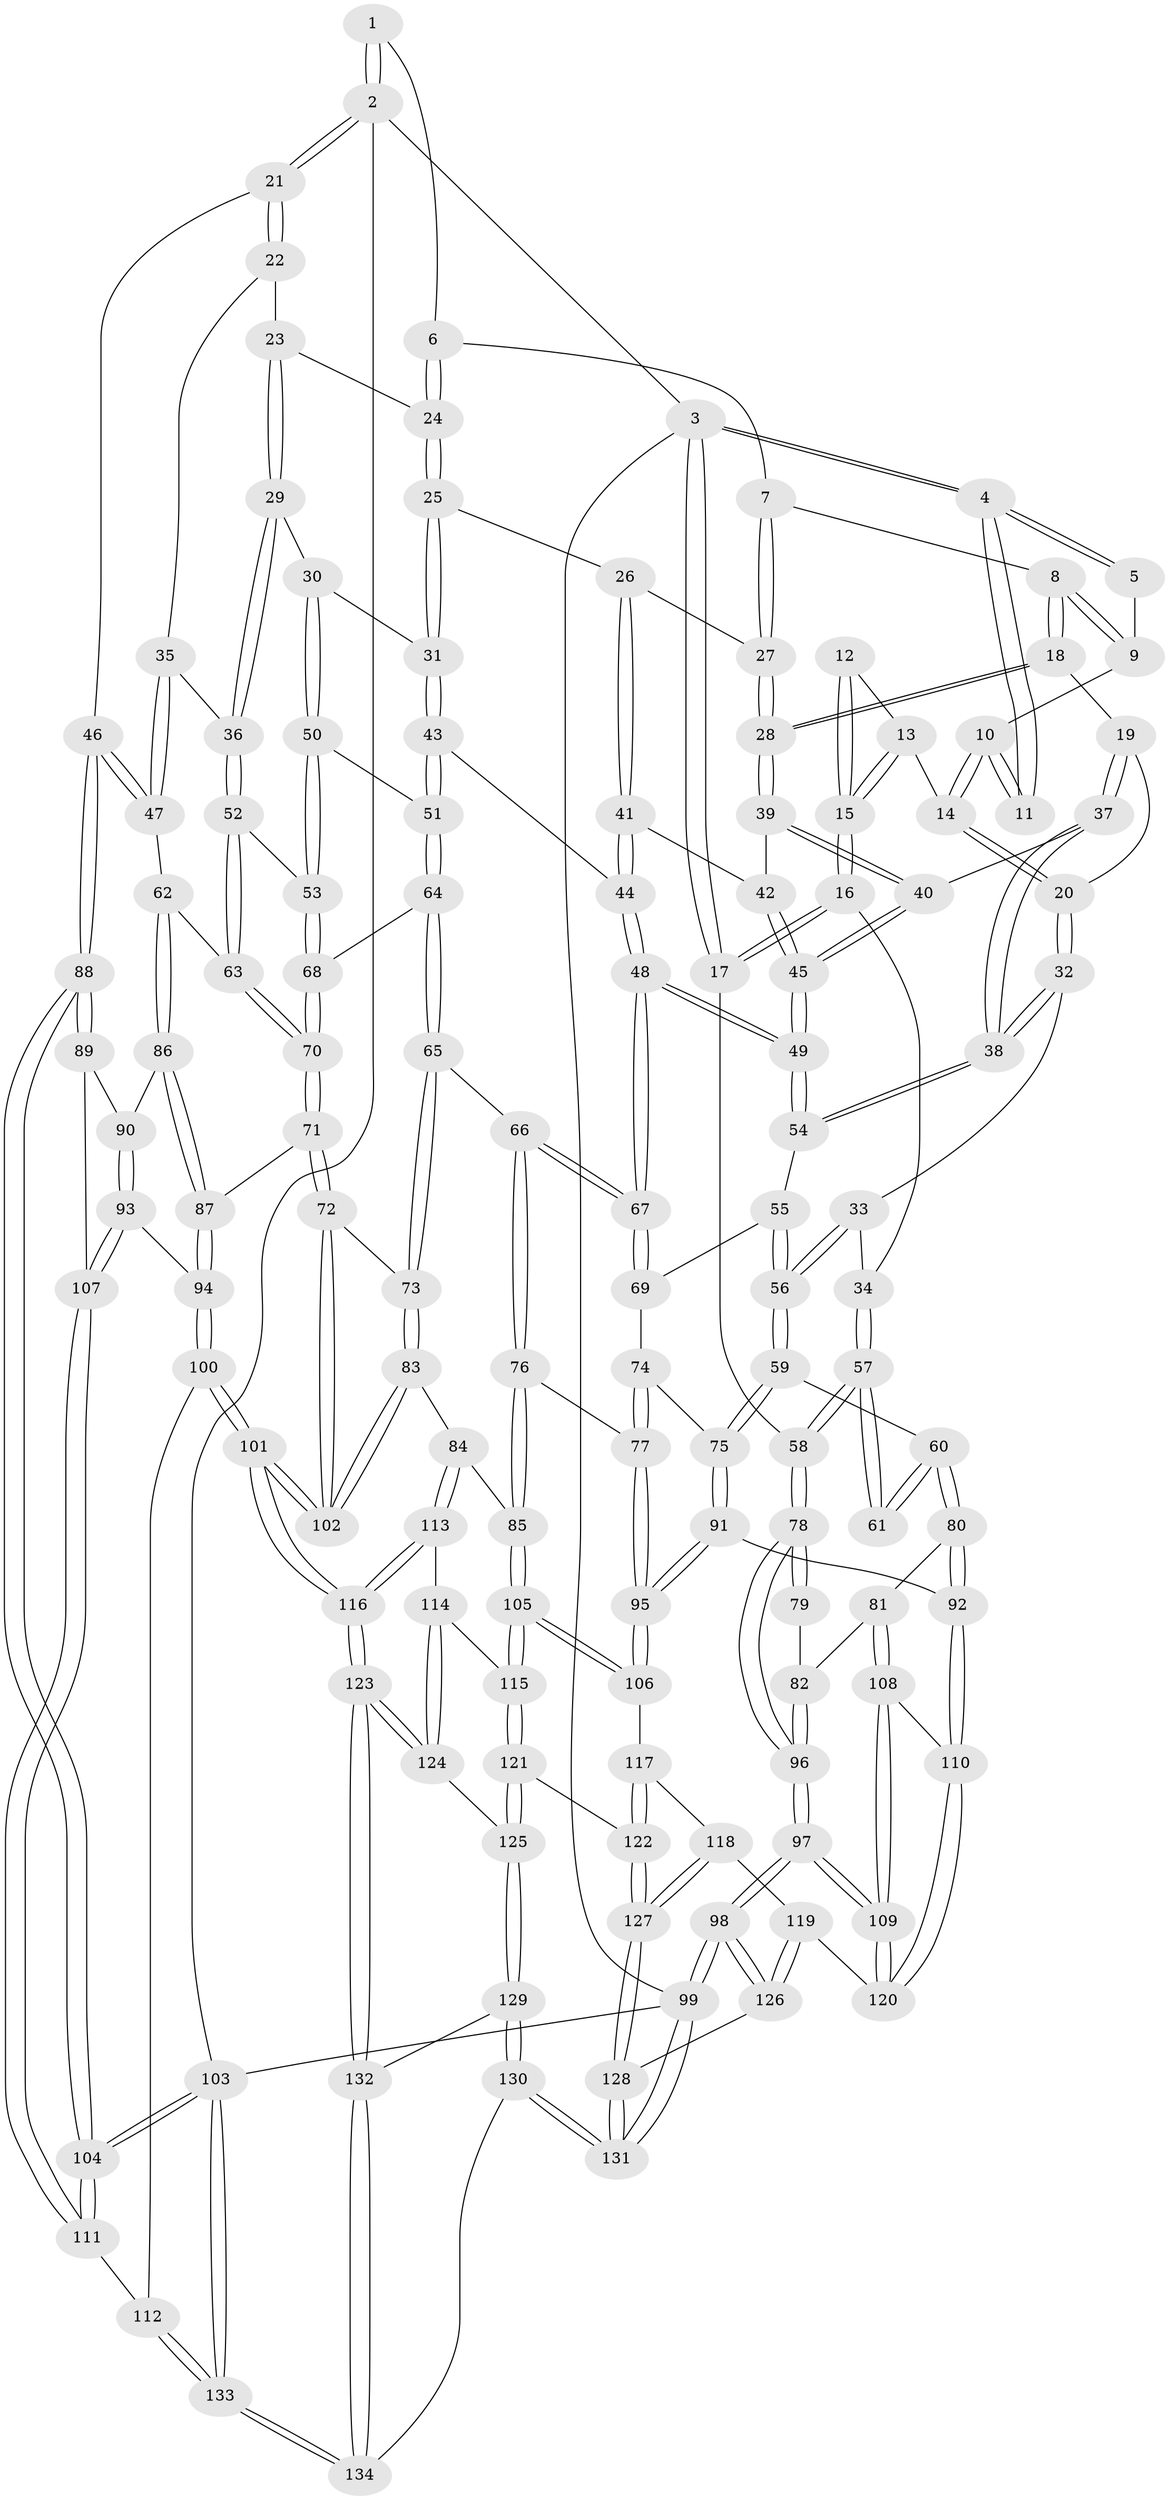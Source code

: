 // coarse degree distribution, {7: 0.07317073170731707, 3: 0.4146341463414634, 4: 0.3170731707317073, 5: 0.14634146341463414, 2: 0.04878048780487805}
// Generated by graph-tools (version 1.1) at 2025/54/03/04/25 22:54:47]
// undirected, 134 vertices, 332 edges
graph export_dot {
  node [color=gray90,style=filled];
  1 [pos="+0.6543995013891513+0"];
  2 [pos="+1+0"];
  3 [pos="+0+0"];
  4 [pos="+0+0"];
  5 [pos="+0.28863526703092185+0"];
  6 [pos="+0.6537130009131378+0.020215180329875078"];
  7 [pos="+0.5787966752930993+0.07777595508352167"];
  8 [pos="+0.4097938519042511+0.12511777197665427"];
  9 [pos="+0.32062393971489245+0"];
  10 [pos="+0.19519047402462505+0.12053636186585569"];
  11 [pos="+0.05655993743567868+0.028508050126797597"];
  12 [pos="+0.07369435774077657+0.1286933468735437"];
  13 [pos="+0.1539243857348305+0.20258154640789378"];
  14 [pos="+0.1896589642375423+0.2054369001561794"];
  15 [pos="+0.0046517458451653115+0.2466252200073002"];
  16 [pos="+0+0.2637114282671464"];
  17 [pos="+0+0.24695034093745163"];
  18 [pos="+0.3986366153625925+0.176140186767359"];
  19 [pos="+0.2764205057035807+0.24350496950661757"];
  20 [pos="+0.20979795963905348+0.23118158238914352"];
  21 [pos="+1+0"];
  22 [pos="+0.9545152984203995+0.13983938674738097"];
  23 [pos="+0.7958767440504271+0.15016461290566613"];
  24 [pos="+0.7673004213993381+0.13936546802421856"];
  25 [pos="+0.644464700572601+0.276824173665301"];
  26 [pos="+0.6227946203776804+0.27699354422288747"];
  27 [pos="+0.5783048383892563+0.24644241605566106"];
  28 [pos="+0.4561768724461734+0.2682883223542073"];
  29 [pos="+0.7885531010956918+0.2822212832630191"];
  30 [pos="+0.7072860104289429+0.3499774789427379"];
  31 [pos="+0.6901970139340003+0.33993316572298643"];
  32 [pos="+0.15307732131996934+0.3343546903374118"];
  33 [pos="+0.14757714391137772+0.33977109492264335"];
  34 [pos="+0.09135927759018783+0.348991537884969"];
  35 [pos="+0.8945611836179898+0.34651730792247337"];
  36 [pos="+0.8439574925313389+0.3659507139816801"];
  37 [pos="+0.31055142496280314+0.372151571003286"];
  38 [pos="+0.30386706932062274+0.3855558328621472"];
  39 [pos="+0.4561553894220371+0.2690768877639771"];
  40 [pos="+0.4207784820521218+0.3472587447907142"];
  41 [pos="+0.5722742809472605+0.3601592370444852"];
  42 [pos="+0.5320696094132545+0.34707668408658743"];
  43 [pos="+0.5929717499484364+0.4164151605624045"];
  44 [pos="+0.5897110818353978+0.4158187826870532"];
  45 [pos="+0.4607962309339206+0.43732070081925345"];
  46 [pos="+1+0.4554848719940042"];
  47 [pos="+1+0.46430023656308067"];
  48 [pos="+0.4796299493586505+0.5068934077331332"];
  49 [pos="+0.46728248654832133+0.4750339479480466"];
  50 [pos="+0.7242239787667254+0.38664447143540087"];
  51 [pos="+0.6378209926247104+0.44457923766040164"];
  52 [pos="+0.801008714532244+0.44107399685173065"];
  53 [pos="+0.7832490361853306+0.4366107231312041"];
  54 [pos="+0.3019420978555414+0.39568209687329403"];
  55 [pos="+0.27732435974548286+0.4488597948762012"];
  56 [pos="+0.2167665106649579+0.49051487223386764"];
  57 [pos="+0.0706445094212327+0.42037162379588844"];
  58 [pos="+0+0.41702197791415213"];
  59 [pos="+0.19310333259921547+0.5319354578420907"];
  60 [pos="+0.1416506507009631+0.5370489963901112"];
  61 [pos="+0.09860774036112357+0.5227642342370686"];
  62 [pos="+0.9013295889381685+0.5339738001602633"];
  63 [pos="+0.831404023429519+0.492884565330701"];
  64 [pos="+0.6659332298352334+0.5013358470080966"];
  65 [pos="+0.5194631249158259+0.5470522647864988"];
  66 [pos="+0.4798178146954044+0.520942463097544"];
  67 [pos="+0.478160698016518+0.5167083841629293"];
  68 [pos="+0.6678710870932368+0.5025280464852893"];
  69 [pos="+0.3865859695072283+0.5147932034037072"];
  70 [pos="+0.7023829615052684+0.6043843780536999"];
  71 [pos="+0.7019008044784115+0.6064889003074213"];
  72 [pos="+0.6907162592510568+0.6194225454943597"];
  73 [pos="+0.550792704949773+0.5874056374729534"];
  74 [pos="+0.32361903604616155+0.5692396493290304"];
  75 [pos="+0.23322006044822757+0.5845545254035289"];
  76 [pos="+0.4157732138823031+0.641145854152332"];
  77 [pos="+0.39809546699240195+0.6435078419672929"];
  78 [pos="+0+0.5536629787320642"];
  79 [pos="+0.07702906241000566+0.5286510055794965"];
  80 [pos="+0.10360244172605158+0.6598652350425055"];
  81 [pos="+0.06491779435491604+0.6855253317406431"];
  82 [pos="+0.03271242938184154+0.6642901229137328"];
  83 [pos="+0.5460975889143855+0.7123445080509737"];
  84 [pos="+0.48154771229340626+0.7176893787911476"];
  85 [pos="+0.4489239812290574+0.6990498673253308"];
  86 [pos="+0.9000846989950978+0.5415577568412708"];
  87 [pos="+0.7966968052840666+0.6364562307030798"];
  88 [pos="+1+0.6832758903792501"];
  89 [pos="+1+0.6620196120661941"];
  90 [pos="+0.9104535117167705+0.6102635696125558"];
  91 [pos="+0.25903283977700414+0.6910420739362065"];
  92 [pos="+0.17548956037714047+0.7040713860931902"];
  93 [pos="+0.8996995294113358+0.689172816970208"];
  94 [pos="+0.8240084955464789+0.6961144337746097"];
  95 [pos="+0.27001239942187544+0.7029339817854401"];
  96 [pos="+0+0.6016997146596784"];
  97 [pos="+0+0.9722860376110634"];
  98 [pos="+0+1"];
  99 [pos="+0+1"];
  100 [pos="+0.7085726655523198+0.8314821058865236"];
  101 [pos="+0.6792866498550924+0.8289231765705679"];
  102 [pos="+0.6674908964604485+0.8002100924428225"];
  103 [pos="+1+1"];
  104 [pos="+1+1"];
  105 [pos="+0.3600712059802478+0.783557117471059"];
  106 [pos="+0.2772031422002029+0.7370294003494889"];
  107 [pos="+0.9019825662348615+0.6920601241326294"];
  108 [pos="+0.06489553575849953+0.7325872670087055"];
  109 [pos="+0+0.8380936605721225"];
  110 [pos="+0.11793856323284896+0.763559222847498"];
  111 [pos="+0.9651234243529432+0.8363742674893061"];
  112 [pos="+0.7394452886949422+0.8453994267964232"];
  113 [pos="+0.46269314399231803+0.7993143799150818"];
  114 [pos="+0.44117223186350213+0.8149156458503993"];
  115 [pos="+0.3730729404033002+0.8043131260217269"];
  116 [pos="+0.6443487999453144+0.8672317089677534"];
  117 [pos="+0.274560544900697+0.7417047358561409"];
  118 [pos="+0.19935787612927097+0.834736567875439"];
  119 [pos="+0.15309440763540155+0.8357949897543401"];
  120 [pos="+0.13738549051814414+0.82101869404221"];
  121 [pos="+0.35708848957259903+0.8831697051204384"];
  122 [pos="+0.3097420922269919+0.9064488748600903"];
  123 [pos="+0.6419695051517054+0.8711565343367134"];
  124 [pos="+0.4577700599267598+0.8786342557612663"];
  125 [pos="+0.42492952741290124+0.9223823427526812"];
  126 [pos="+0.11136360780318934+0.9139637800552962"];
  127 [pos="+0.268052421560977+0.9423483773754422"];
  128 [pos="+0.2490759614268111+1"];
  129 [pos="+0.4342489481029389+0.9584260863607849"];
  130 [pos="+0.4117206223157141+1"];
  131 [pos="+0.2759349288614237+1"];
  132 [pos="+0.6383090138417724+0.8824149883745496"];
  133 [pos="+1+1"];
  134 [pos="+0.5764821655998982+1"];
  1 -- 2;
  1 -- 2;
  1 -- 6;
  2 -- 3;
  2 -- 21;
  2 -- 21;
  2 -- 103;
  3 -- 4;
  3 -- 4;
  3 -- 17;
  3 -- 17;
  3 -- 99;
  4 -- 5;
  4 -- 5;
  4 -- 11;
  4 -- 11;
  5 -- 9;
  6 -- 7;
  6 -- 24;
  6 -- 24;
  7 -- 8;
  7 -- 27;
  7 -- 27;
  8 -- 9;
  8 -- 9;
  8 -- 18;
  8 -- 18;
  9 -- 10;
  10 -- 11;
  10 -- 11;
  10 -- 14;
  10 -- 14;
  12 -- 13;
  12 -- 15;
  12 -- 15;
  13 -- 14;
  13 -- 15;
  13 -- 15;
  14 -- 20;
  14 -- 20;
  15 -- 16;
  15 -- 16;
  16 -- 17;
  16 -- 17;
  16 -- 34;
  17 -- 58;
  18 -- 19;
  18 -- 28;
  18 -- 28;
  19 -- 20;
  19 -- 37;
  19 -- 37;
  20 -- 32;
  20 -- 32;
  21 -- 22;
  21 -- 22;
  21 -- 46;
  22 -- 23;
  22 -- 35;
  23 -- 24;
  23 -- 29;
  23 -- 29;
  24 -- 25;
  24 -- 25;
  25 -- 26;
  25 -- 31;
  25 -- 31;
  26 -- 27;
  26 -- 41;
  26 -- 41;
  27 -- 28;
  27 -- 28;
  28 -- 39;
  28 -- 39;
  29 -- 30;
  29 -- 36;
  29 -- 36;
  30 -- 31;
  30 -- 50;
  30 -- 50;
  31 -- 43;
  31 -- 43;
  32 -- 33;
  32 -- 38;
  32 -- 38;
  33 -- 34;
  33 -- 56;
  33 -- 56;
  34 -- 57;
  34 -- 57;
  35 -- 36;
  35 -- 47;
  35 -- 47;
  36 -- 52;
  36 -- 52;
  37 -- 38;
  37 -- 38;
  37 -- 40;
  38 -- 54;
  38 -- 54;
  39 -- 40;
  39 -- 40;
  39 -- 42;
  40 -- 45;
  40 -- 45;
  41 -- 42;
  41 -- 44;
  41 -- 44;
  42 -- 45;
  42 -- 45;
  43 -- 44;
  43 -- 51;
  43 -- 51;
  44 -- 48;
  44 -- 48;
  45 -- 49;
  45 -- 49;
  46 -- 47;
  46 -- 47;
  46 -- 88;
  46 -- 88;
  47 -- 62;
  48 -- 49;
  48 -- 49;
  48 -- 67;
  48 -- 67;
  49 -- 54;
  49 -- 54;
  50 -- 51;
  50 -- 53;
  50 -- 53;
  51 -- 64;
  51 -- 64;
  52 -- 53;
  52 -- 63;
  52 -- 63;
  53 -- 68;
  53 -- 68;
  54 -- 55;
  55 -- 56;
  55 -- 56;
  55 -- 69;
  56 -- 59;
  56 -- 59;
  57 -- 58;
  57 -- 58;
  57 -- 61;
  57 -- 61;
  58 -- 78;
  58 -- 78;
  59 -- 60;
  59 -- 75;
  59 -- 75;
  60 -- 61;
  60 -- 61;
  60 -- 80;
  60 -- 80;
  62 -- 63;
  62 -- 86;
  62 -- 86;
  63 -- 70;
  63 -- 70;
  64 -- 65;
  64 -- 65;
  64 -- 68;
  65 -- 66;
  65 -- 73;
  65 -- 73;
  66 -- 67;
  66 -- 67;
  66 -- 76;
  66 -- 76;
  67 -- 69;
  67 -- 69;
  68 -- 70;
  68 -- 70;
  69 -- 74;
  70 -- 71;
  70 -- 71;
  71 -- 72;
  71 -- 72;
  71 -- 87;
  72 -- 73;
  72 -- 102;
  72 -- 102;
  73 -- 83;
  73 -- 83;
  74 -- 75;
  74 -- 77;
  74 -- 77;
  75 -- 91;
  75 -- 91;
  76 -- 77;
  76 -- 85;
  76 -- 85;
  77 -- 95;
  77 -- 95;
  78 -- 79;
  78 -- 79;
  78 -- 96;
  78 -- 96;
  79 -- 82;
  80 -- 81;
  80 -- 92;
  80 -- 92;
  81 -- 82;
  81 -- 108;
  81 -- 108;
  82 -- 96;
  82 -- 96;
  83 -- 84;
  83 -- 102;
  83 -- 102;
  84 -- 85;
  84 -- 113;
  84 -- 113;
  85 -- 105;
  85 -- 105;
  86 -- 87;
  86 -- 87;
  86 -- 90;
  87 -- 94;
  87 -- 94;
  88 -- 89;
  88 -- 89;
  88 -- 104;
  88 -- 104;
  89 -- 90;
  89 -- 107;
  90 -- 93;
  90 -- 93;
  91 -- 92;
  91 -- 95;
  91 -- 95;
  92 -- 110;
  92 -- 110;
  93 -- 94;
  93 -- 107;
  93 -- 107;
  94 -- 100;
  94 -- 100;
  95 -- 106;
  95 -- 106;
  96 -- 97;
  96 -- 97;
  97 -- 98;
  97 -- 98;
  97 -- 109;
  97 -- 109;
  98 -- 99;
  98 -- 99;
  98 -- 126;
  98 -- 126;
  99 -- 131;
  99 -- 131;
  99 -- 103;
  100 -- 101;
  100 -- 101;
  100 -- 112;
  101 -- 102;
  101 -- 102;
  101 -- 116;
  101 -- 116;
  103 -- 104;
  103 -- 104;
  103 -- 133;
  103 -- 133;
  104 -- 111;
  104 -- 111;
  105 -- 106;
  105 -- 106;
  105 -- 115;
  105 -- 115;
  106 -- 117;
  107 -- 111;
  107 -- 111;
  108 -- 109;
  108 -- 109;
  108 -- 110;
  109 -- 120;
  109 -- 120;
  110 -- 120;
  110 -- 120;
  111 -- 112;
  112 -- 133;
  112 -- 133;
  113 -- 114;
  113 -- 116;
  113 -- 116;
  114 -- 115;
  114 -- 124;
  114 -- 124;
  115 -- 121;
  115 -- 121;
  116 -- 123;
  116 -- 123;
  117 -- 118;
  117 -- 122;
  117 -- 122;
  118 -- 119;
  118 -- 127;
  118 -- 127;
  119 -- 120;
  119 -- 126;
  119 -- 126;
  121 -- 122;
  121 -- 125;
  121 -- 125;
  122 -- 127;
  122 -- 127;
  123 -- 124;
  123 -- 124;
  123 -- 132;
  123 -- 132;
  124 -- 125;
  125 -- 129;
  125 -- 129;
  126 -- 128;
  127 -- 128;
  127 -- 128;
  128 -- 131;
  128 -- 131;
  129 -- 130;
  129 -- 130;
  129 -- 132;
  130 -- 131;
  130 -- 131;
  130 -- 134;
  132 -- 134;
  132 -- 134;
  133 -- 134;
  133 -- 134;
}
